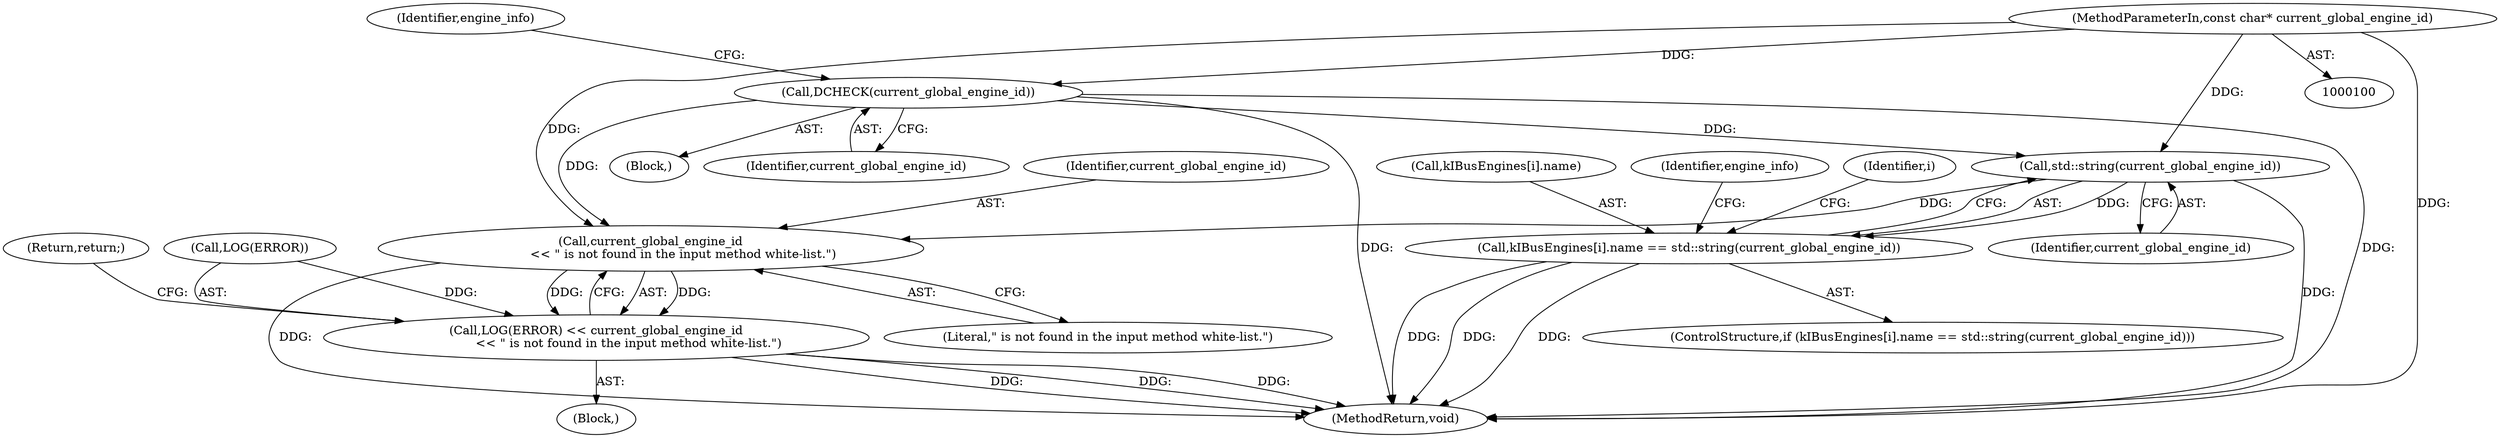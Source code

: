 digraph "0_Chrome_dc7b094a338c6c521f918f478e993f0f74bbea0d_76@pointer" {
"1000128" [label="(Call,std::string(current_global_engine_id))"];
"1000103" [label="(Call,DCHECK(current_global_engine_id))"];
"1000101" [label="(MethodParameterIn,const char* current_global_engine_id)"];
"1000122" [label="(Call,kIBusEngines[i].name == std::string(current_global_engine_id))"];
"1000145" [label="(Call,current_global_engine_id\n                 << \" is not found in the input method white-list.\")"];
"1000142" [label="(Call,LOG(ERROR) << current_global_engine_id\n                 << \" is not found in the input method white-list.\")"];
"1000123" [label="(Call,kIBusEngines[i].name)"];
"1000145" [label="(Call,current_global_engine_id\n                 << \" is not found in the input method white-list.\")"];
"1000103" [label="(Call,DCHECK(current_global_engine_id))"];
"1000104" [label="(Identifier,current_global_engine_id)"];
"1000141" [label="(Block,)"];
"1000102" [label="(Block,)"];
"1000143" [label="(Call,LOG(ERROR))"];
"1000101" [label="(MethodParameterIn,const char* current_global_engine_id)"];
"1000121" [label="(ControlStructure,if (kIBusEngines[i].name == std::string(current_global_engine_id)))"];
"1000132" [label="(Identifier,engine_info)"];
"1000128" [label="(Call,std::string(current_global_engine_id))"];
"1000122" [label="(Call,kIBusEngines[i].name == std::string(current_global_engine_id))"];
"1000147" [label="(Literal,\" is not found in the input method white-list.\")"];
"1000119" [label="(Identifier,i)"];
"1000146" [label="(Identifier,current_global_engine_id)"];
"1000142" [label="(Call,LOG(ERROR) << current_global_engine_id\n                 << \" is not found in the input method white-list.\")"];
"1000107" [label="(Identifier,engine_info)"];
"1000148" [label="(Return,return;)"];
"1000129" [label="(Identifier,current_global_engine_id)"];
"1000184" [label="(MethodReturn,void)"];
"1000128" -> "1000122"  [label="AST: "];
"1000128" -> "1000129"  [label="CFG: "];
"1000129" -> "1000128"  [label="AST: "];
"1000122" -> "1000128"  [label="CFG: "];
"1000128" -> "1000184"  [label="DDG: "];
"1000128" -> "1000122"  [label="DDG: "];
"1000103" -> "1000128"  [label="DDG: "];
"1000101" -> "1000128"  [label="DDG: "];
"1000128" -> "1000145"  [label="DDG: "];
"1000103" -> "1000102"  [label="AST: "];
"1000103" -> "1000104"  [label="CFG: "];
"1000104" -> "1000103"  [label="AST: "];
"1000107" -> "1000103"  [label="CFG: "];
"1000103" -> "1000184"  [label="DDG: "];
"1000103" -> "1000184"  [label="DDG: "];
"1000101" -> "1000103"  [label="DDG: "];
"1000103" -> "1000145"  [label="DDG: "];
"1000101" -> "1000100"  [label="AST: "];
"1000101" -> "1000184"  [label="DDG: "];
"1000101" -> "1000145"  [label="DDG: "];
"1000122" -> "1000121"  [label="AST: "];
"1000123" -> "1000122"  [label="AST: "];
"1000132" -> "1000122"  [label="CFG: "];
"1000119" -> "1000122"  [label="CFG: "];
"1000122" -> "1000184"  [label="DDG: "];
"1000122" -> "1000184"  [label="DDG: "];
"1000122" -> "1000184"  [label="DDG: "];
"1000145" -> "1000142"  [label="AST: "];
"1000145" -> "1000147"  [label="CFG: "];
"1000146" -> "1000145"  [label="AST: "];
"1000147" -> "1000145"  [label="AST: "];
"1000142" -> "1000145"  [label="CFG: "];
"1000145" -> "1000184"  [label="DDG: "];
"1000145" -> "1000142"  [label="DDG: "];
"1000145" -> "1000142"  [label="DDG: "];
"1000142" -> "1000141"  [label="AST: "];
"1000143" -> "1000142"  [label="AST: "];
"1000148" -> "1000142"  [label="CFG: "];
"1000142" -> "1000184"  [label="DDG: "];
"1000142" -> "1000184"  [label="DDG: "];
"1000142" -> "1000184"  [label="DDG: "];
"1000143" -> "1000142"  [label="DDG: "];
}
